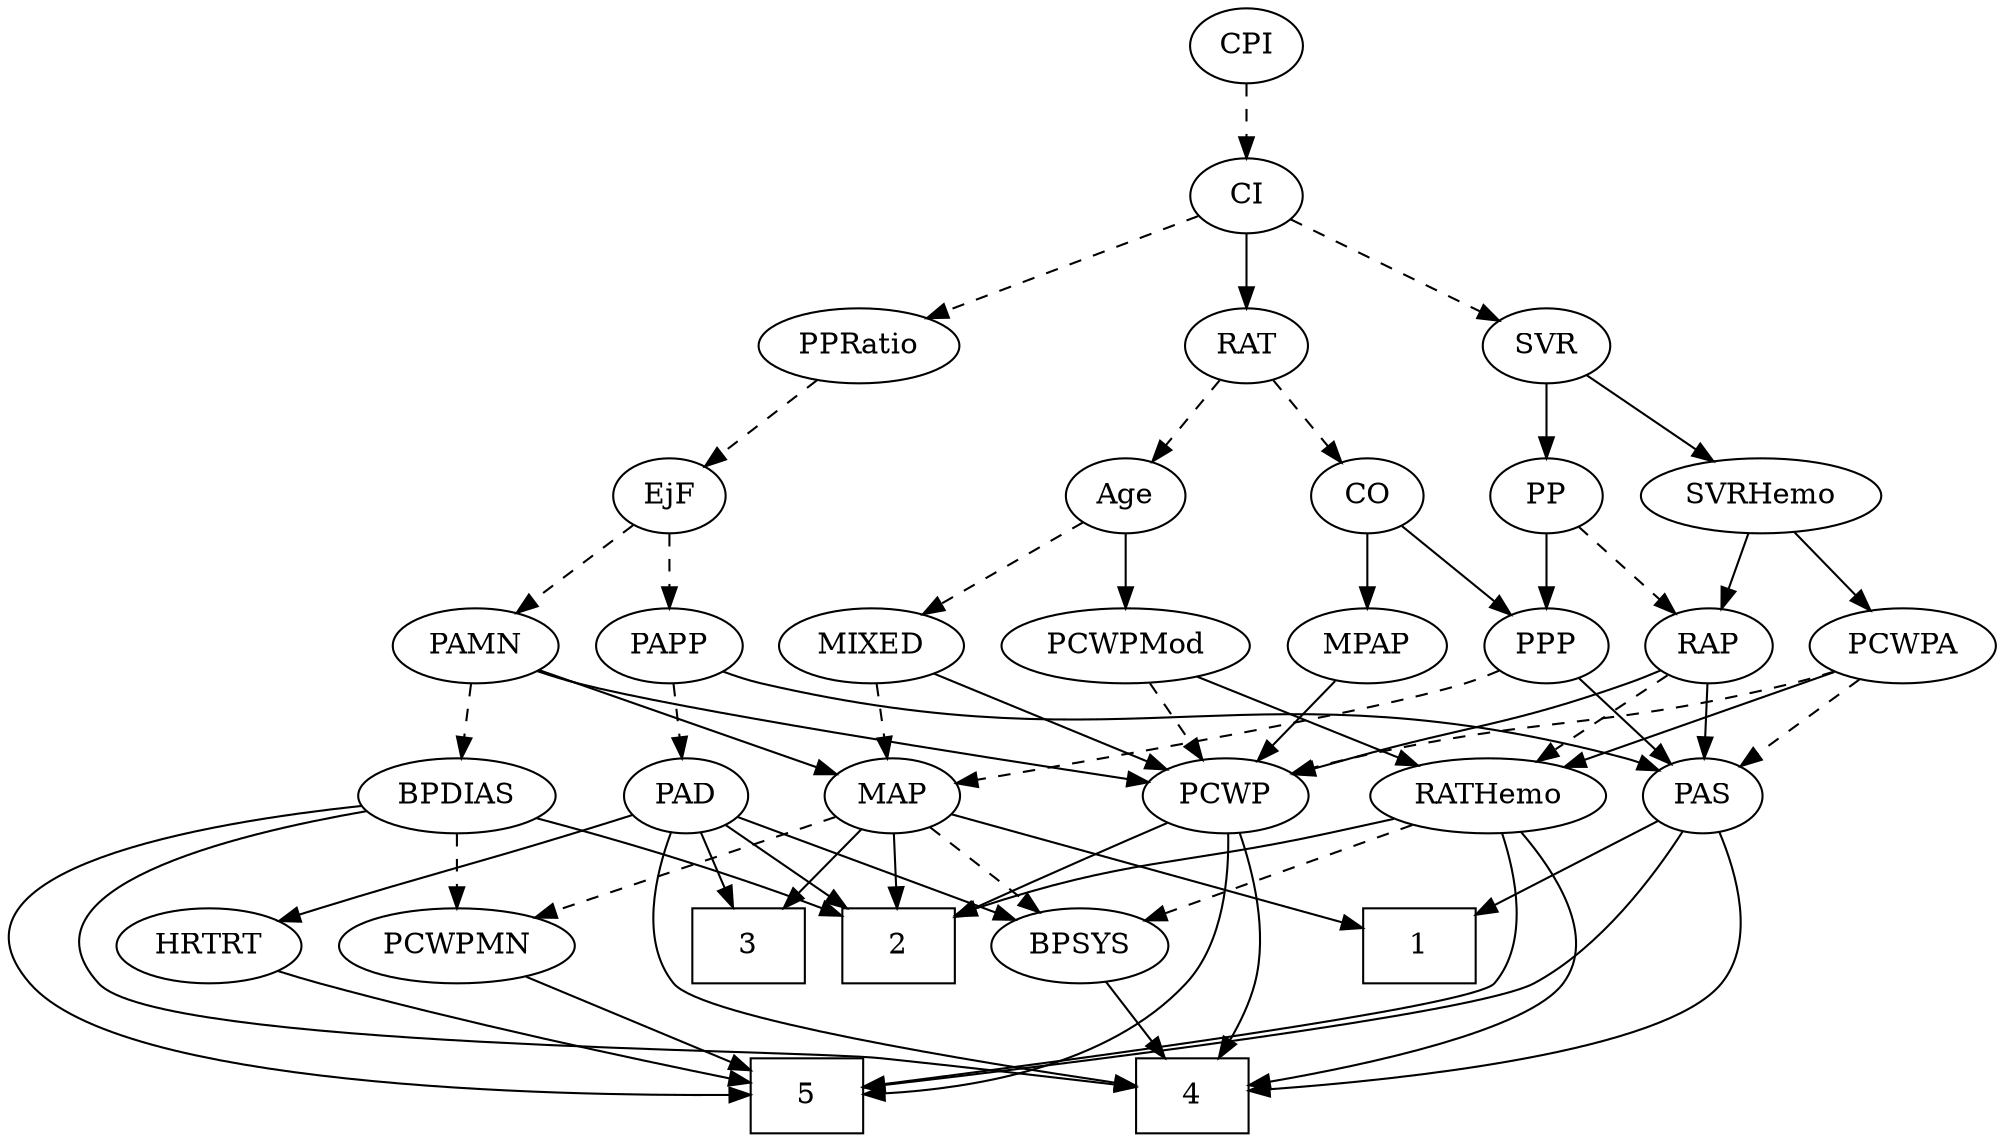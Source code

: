 strict digraph {
	graph [bb="0,0,902.66,540"];
	node [label="\N"];
	1	[height=0.5,
		pos="334.6,90",
		shape=box,
		width=0.75];
	2	[height=0.5,
		pos="500.6,90",
		shape=box,
		width=0.75];
	3	[height=0.5,
		pos="572.6,90",
		shape=box,
		width=0.75];
	4	[height=0.5,
		pos="329.6,18",
		shape=box,
		width=0.75];
	5	[height=0.5,
		pos="548.6,18",
		shape=box,
		width=0.75];
	Age	[height=0.5,
		pos="387.6,306",
		width=0.75];
	MIXED	[height=0.5,
		pos="497.6,234",
		width=1.1193];
	Age -> MIXED	[pos="e,475.25,249.22 406.76,292.81 423.3,282.28 447.52,266.87 466.79,254.61",
		style=dashed];
	PCWPMod	[height=0.5,
		pos="387.6,234",
		width=1.4443];
	Age -> PCWPMod	[pos="e,387.6,252.1 387.6,287.7 387.6,279.98 387.6,270.71 387.6,262.11",
		style=solid];
	EjF	[height=0.5,
		pos="587.6,306",
		width=0.75];
	PAMN	[height=0.5,
		pos="673.6,234",
		width=1.011];
	EjF -> PAMN	[pos="e,655.58,249.66 604.18,291.5 616.5,281.47 633.55,267.6 647.67,256.11",
		style=dashed];
	PAPP	[height=0.5,
		pos="587.6,234",
		width=0.88464];
	EjF -> PAPP	[pos="e,587.6,252.1 587.6,287.7 587.6,279.98 587.6,270.71 587.6,262.11",
		style=dashed];
	RAP	[height=0.5,
		pos="129.6,234",
		width=0.77632];
	PAS	[height=0.5,
		pos="127.6,162",
		width=0.75];
	RAP -> PAS	[pos="e,128.09,180.1 129.1,215.7 128.88,207.98 128.62,198.71 128.37,190.11",
		style=solid];
	RATHemo	[height=0.5,
		pos="221.6,162",
		width=1.3721];
	RAP -> RATHemo	[pos="e,201.16,178.55 146.9,219.83 159.9,209.94 177.99,196.18 193.11,184.67",
		style=dashed];
	PCWP	[height=0.5,
		pos="323.6,162",
		width=0.97491];
	RAP -> PCWP	[pos="e,296.7,173.69 151.32,222.48 156.29,220.23 161.59,217.94 166.6,216 215.75,196.96 229.88,197.51 279.6,180 282.12,179.11 284.71,178.18 \
287.31,177.22",
		style=solid];
	MAP	[height=0.5,
		pos="498.6,162",
		width=0.84854];
	MIXED -> MAP	[pos="e,498.35,180.1 497.84,215.7 497.95,207.98 498.09,198.71 498.21,190.11",
		style=dashed];
	MIXED -> PCWP	[pos="e,350.24,173.72 468.47,221.28 438.58,209.26 391.99,190.51 359.75,177.55",
		style=solid];
	MPAP	[height=0.5,
		pos="282.6,234",
		width=0.97491];
	MPAP -> PCWP	[pos="e,313.95,179.47 292.31,216.41 297.21,208.04 303.27,197.71 308.74,188.37",
		style=solid];
	BPSYS	[height=0.5,
		pos="417.6,90",
		width=1.0471];
	BPSYS -> 4	[pos="e,351.02,36.04 398.93,74.155 387.32,64.916 372.13,52.834 358.93,42.334",
		style=solid];
	PAD	[height=0.5,
		pos="581.6,162",
		width=0.79437];
	PAD -> 2	[pos="e,520.4,108.11 565.2,146.83 554.59,137.66 540.49,125.48 528.18,114.84",
		style=solid];
	PAD -> 3	[pos="e,574.8,108.1 579.37,143.7 578.38,135.98 577.19,126.71 576.08,118.11",
		style=solid];
	PAD -> 4	[pos="e,356.98,22.214 594.13,145.45 608.03,126.21 626.31,93.392 608.6,72 593.28,53.494 439.55,32.444 367.06,23.452",
		style=solid];
	PAD -> BPSYS	[pos="e,444.72,102.58 558.45,151.12 531.32,139.54 486.04,120.21 454.15,106.6",
		style=solid];
	HRTRT	[height=0.5,
		pos="695.6,90",
		width=1.1013];
	PAD -> HRTRT	[pos="e,672.83,104.98 601.45,148.81 618.71,138.21 644.02,122.67 664.05,110.37",
		style=solid];
	CO	[height=0.5,
		pos="282.6,306",
		width=0.75];
	CO -> MPAP	[pos="e,282.6,252.1 282.6,287.7 282.6,279.98 282.6,270.71 282.6,262.11",
		style=solid];
	PPP	[height=0.5,
		pos="202.6,234",
		width=0.75];
	CO -> PPP	[pos="e,218.37,248.8 266.79,291.17 255.18,281.01 239.2,267.03 226.1,255.56",
		style=solid];
	PAS -> 1	[pos="e,307.54,98.116 148.7,150.43 153.54,148.18 158.7,145.9 163.6,144 208.94,126.37 262.78,110.48 297.76,100.8",
		style=solid];
	PAS -> 4	[pos="e,302.2,21.591 118.53,145.04 108.88,125.69 97.09,93.046 113.6,72 135.37,44.242 236.1,29.108 291.99,22.718",
		style=solid];
	PAS -> 5	[pos="e,521.24,19.646 142.06,146.67 163.27,126.55 204.95,90.346 247.6,72 336.85,33.61 452.41,23.023 510.99,20.106",
		style=solid];
	BPDIAS	[height=0.5,
		pos="803.6,162",
		width=1.1735];
	PAMN -> BPDIAS	[pos="e,778.13,176.71 697.44,220.16 717.54,209.34 746.56,193.71 769.18,181.53",
		style=dashed];
	PAMN -> MAP	[pos="e,523.21,172.84 646.25,222.06 615.54,209.78 565.67,189.83 532.5,176.56",
		style=solid];
	PAMN -> PCWP	[pos="e,357.45,166.76 646.26,221.73 640.49,219.62 634.4,217.58 628.6,216 537.38,191.09 427.49,175.38 367.67,168",
		style=solid];
	RATHemo -> 2	[pos="e,473.37,104.72 257.97,149.78 265.11,147.74 272.56,145.71 279.6,144 357.97,124.93 383.14,133.39 463.79,107.83",
		style=solid];
	RATHemo -> 4	[pos="e,302.47,20.494 207.29,144.73 192.6,125.93 173.92,94.698 189.6,72 212.52,38.811 259.11,26.384 292.24,21.744",
		style=solid];
	RATHemo -> 5	[pos="e,521.47,18.348 229.41,143.92 239.72,123.43 259.84,89.654 287.6,72 357.64,27.448 457.8,19.318 511.39,18.436",
		style=solid];
	RATHemo -> BPSYS	[pos="e,388.52,101.54 255.64,148.95 285.85,138.24 331.18,122.14 370.6,108 373.31,107.02 376.12,106.02 378.95,105",
		style=dashed];
	CPI	[height=0.5,
		pos="334.6,522",
		width=0.75];
	CI	[height=0.5,
		pos="334.6,450",
		width=0.75];
	CPI -> CI	[pos="e,334.6,468.1 334.6,503.7 334.6,495.98 334.6,486.71 334.6,478.11",
		style=dashed];
	RAT	[height=0.5,
		pos="334.6,378",
		width=0.75827];
	RAT -> Age	[pos="e,375.87,322.49 346.36,361.46 353.22,352.4 362.02,340.79 369.72,330.61",
		style=dashed];
	RAT -> CO	[pos="e,294.1,322.49 323.06,361.46 316.32,352.4 307.69,340.79 300.14,330.61",
		style=dashed];
	SVR	[height=0.5,
		pos="202.6,378",
		width=0.77632];
	SVRHemo	[height=0.5,
		pos="107.6,306",
		width=1.3902];
	SVR -> SVRHemo	[pos="e,128.7,322.55 184.73,363.83 171.3,353.94 152.62,340.18 137.01,328.67",
		style=solid];
	PP	[height=0.5,
		pos="202.6,306",
		width=0.75];
	SVR -> PP	[pos="e,202.6,324.1 202.6,359.7 202.6,351.98 202.6,342.71 202.6,334.11",
		style=solid];
	PCWPMod -> RATHemo	[pos="e,252.53,176.04 355.98,219.67 329.28,208.41 290.87,192.21 261.94,180.01",
		style=solid];
	PCWPMod -> PCWP	[pos="e,337.78,178.51 372.43,216.41 364.15,207.35 353.76,195.99 344.7,186.08",
		style=dashed];
	PCWPA	[height=0.5,
		pos="41.596,234",
		width=1.1555];
	PCWPA -> PAS	[pos="e,111.01,176.5 60.257,217.81 72.776,207.62 89.398,194.09 103,183.02",
		style=dashed];
	PCWPA -> RATHemo	[pos="e,188.93,175.7 71.724,221.28 101.24,209.81 146.47,192.22 179.53,179.36",
		style=solid];
	PCWPA -> PCWP	[pos="e,297.33,174.03 72.688,221.91 79.217,219.79 86.095,217.7 92.596,216 174.48,194.57 198.24,203.34 279.6,180 282.24,179.24 284.94,178.39 \
287.64,177.49",
		style=dashed];
	PCWPMN	[height=0.5,
		pos="803.6,90",
		width=1.3902];
	PCWPMN -> 5	[pos="e,575.9,26.232 765.85,78.025 758.79,76.001 751.48,73.921 744.6,72 689.32,56.563 625.06,39.322 585.62,28.817",
		style=solid];
	SVRHemo -> RAP	[pos="e,124.32,251.79 112.92,288.05 115.44,280.06 118.49,270.33 121.3,261.4",
		style=solid];
	SVRHemo -> PCWPA	[pos="e,56.821,251.15 92.289,288.76 83.792,279.75 73.074,268.39 63.684,258.43",
		style=solid];
	BPDIAS -> 2	[pos="e,527.83,104.71 763.46,156.16 712.48,149.33 621.95,134.95 537.56,107.89",
		style=solid];
	BPDIAS -> 4	[pos="e,356.64,21.568 825.4,146.18 850.01,127.69 884,95.636 862.6,72 860.5,69.689 487.63,34.033 366.87,22.541",
		style=solid];
	BPDIAS -> 5	[pos="e,575.73,18.819 837.48,151.11 858.24,143.11 883.14,129.54 895.6,108 903.6,94.147 906.02,84.138 895.6,72 855.98,25.875 667.3,19.455 \
586,18.866",
		style=solid];
	BPDIAS -> PCWPMN	[pos="e,803.6,108.1 803.6,143.7 803.6,135.98 803.6,126.71 803.6,118.11",
		style=dashed];
	MAP -> 1	[pos="e,361.66,103.95 473.91,151.19 449.84,141.54 412.02,126.14 371.01,108.09",
		style=solid];
	MAP -> 2	[pos="e,500.11,108.1 499.09,143.7 499.31,135.98 499.58,126.71 499.82,118.11",
		style=solid];
	MAP -> 3	[pos="e,554.58,108.04 514.29,146.15 523.87,137.09 536.35,125.29 547.3,114.93",
		style=solid];
	MAP -> BPSYS	[pos="e,435.2,106.21 481.81,146.5 470.64,136.84 455.74,123.97 443.11,113.05",
		style=dashed];
	MAP -> PCWPMN	[pos="e,766.61,102.29 523.08,150.82 529.66,148.34 536.83,145.87 543.6,144 631.08,119.86 656.21,128.59 744.6,108 748.63,107.06 752.79,106.02 \
756.95,104.92",
		style=dashed];
	PP -> RAP	[pos="e,144.6,249.38 187.82,290.83 177.5,280.94 163.54,267.55 151.87,256.36",
		style=dashed];
	PP -> PPP	[pos="e,202.6,252.1 202.6,287.7 202.6,279.98 202.6,270.71 202.6,262.11",
		style=solid];
	PPP -> PAS	[pos="e,142.75,177.14 187.42,218.83 176.74,208.87 162.28,195.37 150.24,184.14",
		style=solid];
	PPP -> MAP	[pos="e,468.75,166.71 223.19,222.24 228.14,219.94 233.48,217.7 238.6,216 314.46,190.77 406.95,175.39 458.66,168.1",
		style=dashed];
	PPRatio	[height=0.5,
		pos="529.6,378",
		width=1.1013];
	PPRatio -> EjF	[pos="e,575.01,322.19 543.05,360.76 550.58,351.68 560.09,340.19 568.39,330.18",
		style=dashed];
	PCWP -> 2	[pos="e,473.58,104.05 351.69,151.21 378.43,141.71 419.96,126.55 464.12,108.05",
		style=solid];
	PCWP -> 4	[pos="e,302.5,33.612 301.66,147.76 288.51,138.46 272.97,124.73 265.6,108 259.14,93.359 258.79,86.479 265.6,72 271.77,58.869 282.97,47.874 \
294.3,39.364",
		style=solid];
	PCWP -> 5	[pos="e,521.51,20.58 311.21,144.79 298.08,125.49 281.42,93.199 298.6,72 324.93,39.494 448.14,26.118 511.2,21.328",
		style=solid];
	CI -> RAT	[pos="e,334.6,396.1 334.6,431.7 334.6,423.98 334.6,414.71 334.6,406.11",
		style=solid];
	CI -> SVR	[pos="e,223.51,390.09 313.97,438.06 292.11,426.47 257.38,408.05 232.51,394.86",
		style=dashed];
	CI -> PPRatio	[pos="e,499.47,389.81 357.73,440.7 390.28,429.01 450.06,407.55 489.82,393.28",
		style=dashed];
	PAPP -> PAD	[pos="e,583.06,180.1 586.11,215.7 585.45,207.98 584.66,198.71 583.92,190.11",
		style=dashed];
	PAPP -> PAS	[pos="e,148.07,174.16 563.72,221.7 558.2,219.48 552.28,217.41 546.6,216 380.66,174.8 328.49,225.18 163.6,180 161.65,179.47 159.67,178.83 \
157.7,178.13",
		style=solid];
	HRTRT -> 5	[pos="e,575.64,31.88 669.32,76.485 645.78,65.278 611.04,48.736 584.86,36.27",
		style=solid];
}
